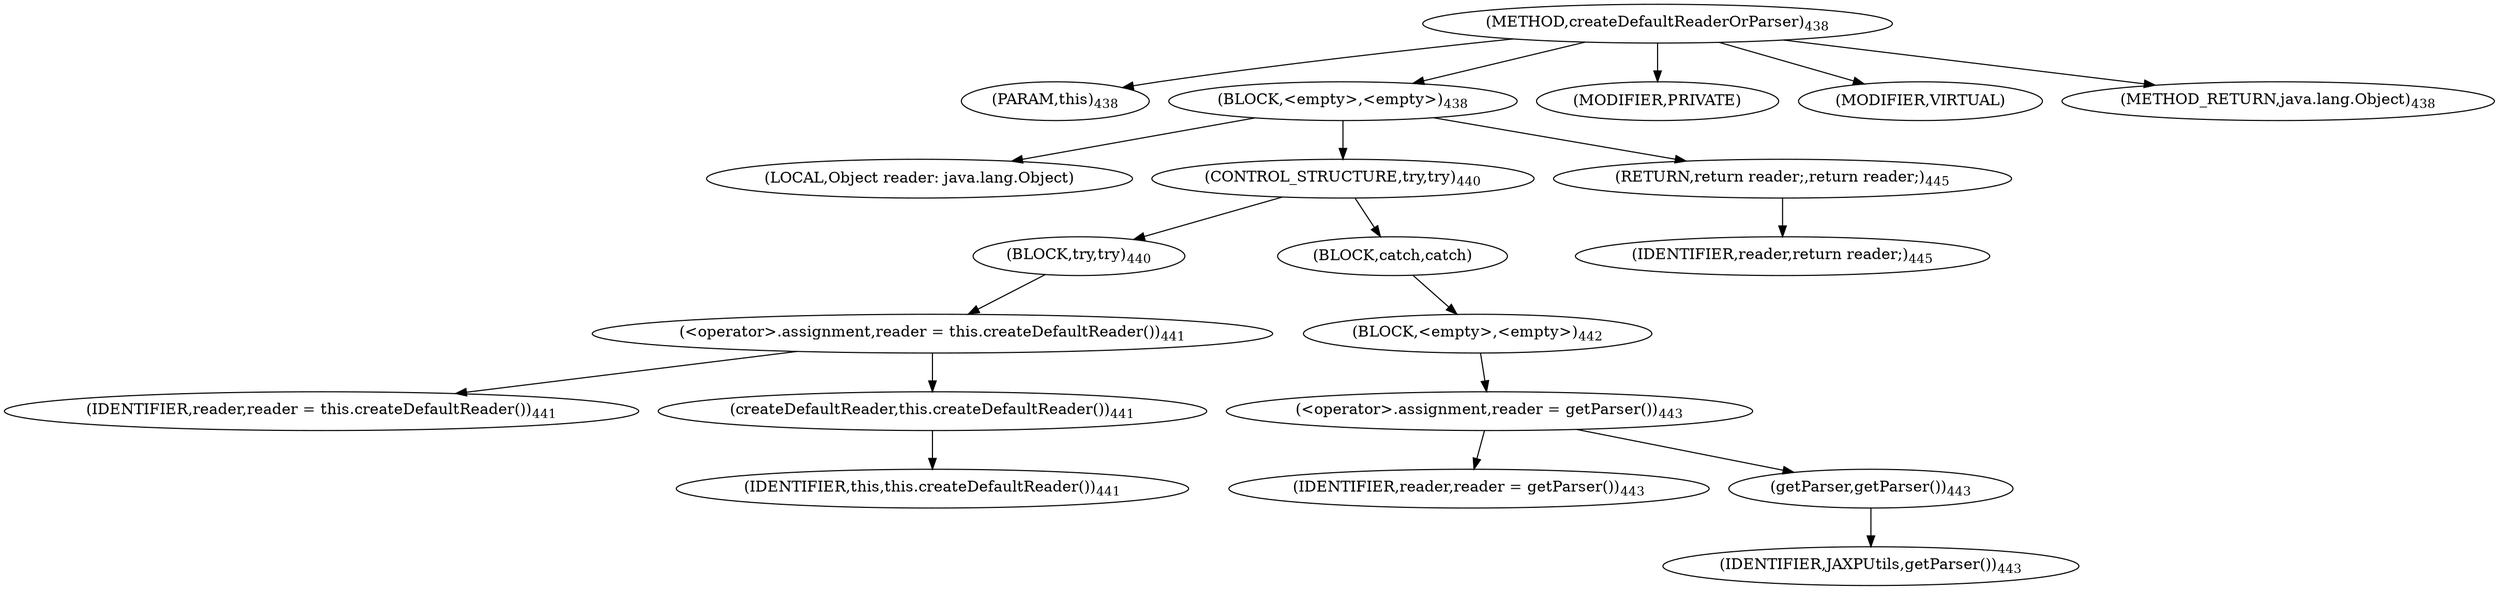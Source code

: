 digraph "createDefaultReaderOrParser" {  
"878" [label = <(METHOD,createDefaultReaderOrParser)<SUB>438</SUB>> ]
"50" [label = <(PARAM,this)<SUB>438</SUB>> ]
"879" [label = <(BLOCK,&lt;empty&gt;,&lt;empty&gt;)<SUB>438</SUB>> ]
"880" [label = <(LOCAL,Object reader: java.lang.Object)> ]
"881" [label = <(CONTROL_STRUCTURE,try,try)<SUB>440</SUB>> ]
"882" [label = <(BLOCK,try,try)<SUB>440</SUB>> ]
"883" [label = <(&lt;operator&gt;.assignment,reader = this.createDefaultReader())<SUB>441</SUB>> ]
"884" [label = <(IDENTIFIER,reader,reader = this.createDefaultReader())<SUB>441</SUB>> ]
"885" [label = <(createDefaultReader,this.createDefaultReader())<SUB>441</SUB>> ]
"49" [label = <(IDENTIFIER,this,this.createDefaultReader())<SUB>441</SUB>> ]
"886" [label = <(BLOCK,catch,catch)> ]
"887" [label = <(BLOCK,&lt;empty&gt;,&lt;empty&gt;)<SUB>442</SUB>> ]
"888" [label = <(&lt;operator&gt;.assignment,reader = getParser())<SUB>443</SUB>> ]
"889" [label = <(IDENTIFIER,reader,reader = getParser())<SUB>443</SUB>> ]
"890" [label = <(getParser,getParser())<SUB>443</SUB>> ]
"891" [label = <(IDENTIFIER,JAXPUtils,getParser())<SUB>443</SUB>> ]
"892" [label = <(RETURN,return reader;,return reader;)<SUB>445</SUB>> ]
"893" [label = <(IDENTIFIER,reader,return reader;)<SUB>445</SUB>> ]
"894" [label = <(MODIFIER,PRIVATE)> ]
"895" [label = <(MODIFIER,VIRTUAL)> ]
"896" [label = <(METHOD_RETURN,java.lang.Object)<SUB>438</SUB>> ]
  "878" -> "50" 
  "878" -> "879" 
  "878" -> "894" 
  "878" -> "895" 
  "878" -> "896" 
  "879" -> "880" 
  "879" -> "881" 
  "879" -> "892" 
  "881" -> "882" 
  "881" -> "886" 
  "882" -> "883" 
  "883" -> "884" 
  "883" -> "885" 
  "885" -> "49" 
  "886" -> "887" 
  "887" -> "888" 
  "888" -> "889" 
  "888" -> "890" 
  "890" -> "891" 
  "892" -> "893" 
}
